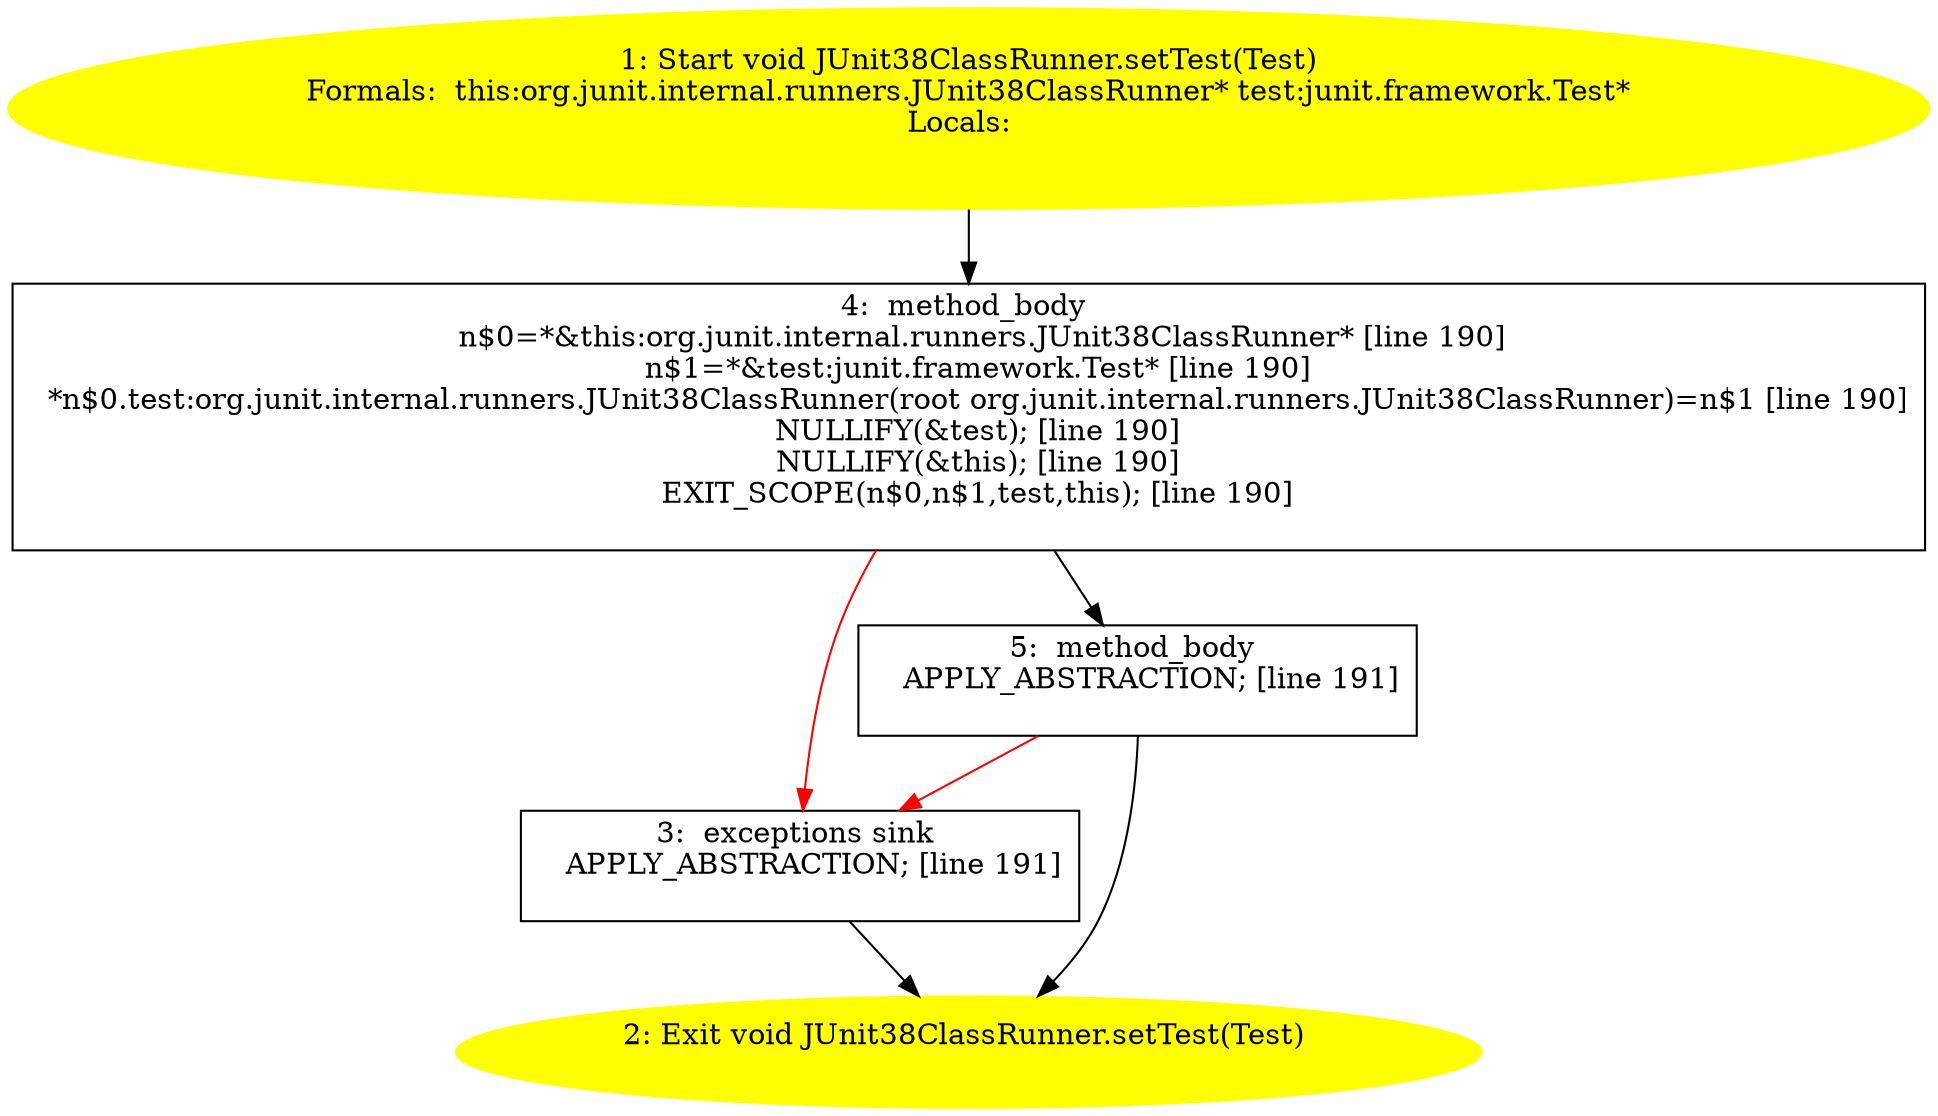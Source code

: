 /* @generated */
digraph cfg {
"org.junit.internal.runners.JUnit38ClassRunner.setTest(junit.framework.Test):void.1b6e6f94ab994021bad130b6d9508685_1" [label="1: Start void JUnit38ClassRunner.setTest(Test)\nFormals:  this:org.junit.internal.runners.JUnit38ClassRunner* test:junit.framework.Test*\nLocals:  \n  " color=yellow style=filled]
	

	 "org.junit.internal.runners.JUnit38ClassRunner.setTest(junit.framework.Test):void.1b6e6f94ab994021bad130b6d9508685_1" -> "org.junit.internal.runners.JUnit38ClassRunner.setTest(junit.framework.Test):void.1b6e6f94ab994021bad130b6d9508685_4" ;
"org.junit.internal.runners.JUnit38ClassRunner.setTest(junit.framework.Test):void.1b6e6f94ab994021bad130b6d9508685_2" [label="2: Exit void JUnit38ClassRunner.setTest(Test) \n  " color=yellow style=filled]
	

"org.junit.internal.runners.JUnit38ClassRunner.setTest(junit.framework.Test):void.1b6e6f94ab994021bad130b6d9508685_3" [label="3:  exceptions sink \n   APPLY_ABSTRACTION; [line 191]\n " shape="box"]
	

	 "org.junit.internal.runners.JUnit38ClassRunner.setTest(junit.framework.Test):void.1b6e6f94ab994021bad130b6d9508685_3" -> "org.junit.internal.runners.JUnit38ClassRunner.setTest(junit.framework.Test):void.1b6e6f94ab994021bad130b6d9508685_2" ;
"org.junit.internal.runners.JUnit38ClassRunner.setTest(junit.framework.Test):void.1b6e6f94ab994021bad130b6d9508685_4" [label="4:  method_body \n   n$0=*&this:org.junit.internal.runners.JUnit38ClassRunner* [line 190]\n  n$1=*&test:junit.framework.Test* [line 190]\n  *n$0.test:org.junit.internal.runners.JUnit38ClassRunner(root org.junit.internal.runners.JUnit38ClassRunner)=n$1 [line 190]\n  NULLIFY(&test); [line 190]\n  NULLIFY(&this); [line 190]\n  EXIT_SCOPE(n$0,n$1,test,this); [line 190]\n " shape="box"]
	

	 "org.junit.internal.runners.JUnit38ClassRunner.setTest(junit.framework.Test):void.1b6e6f94ab994021bad130b6d9508685_4" -> "org.junit.internal.runners.JUnit38ClassRunner.setTest(junit.framework.Test):void.1b6e6f94ab994021bad130b6d9508685_5" ;
	 "org.junit.internal.runners.JUnit38ClassRunner.setTest(junit.framework.Test):void.1b6e6f94ab994021bad130b6d9508685_4" -> "org.junit.internal.runners.JUnit38ClassRunner.setTest(junit.framework.Test):void.1b6e6f94ab994021bad130b6d9508685_3" [color="red" ];
"org.junit.internal.runners.JUnit38ClassRunner.setTest(junit.framework.Test):void.1b6e6f94ab994021bad130b6d9508685_5" [label="5:  method_body \n   APPLY_ABSTRACTION; [line 191]\n " shape="box"]
	

	 "org.junit.internal.runners.JUnit38ClassRunner.setTest(junit.framework.Test):void.1b6e6f94ab994021bad130b6d9508685_5" -> "org.junit.internal.runners.JUnit38ClassRunner.setTest(junit.framework.Test):void.1b6e6f94ab994021bad130b6d9508685_2" ;
	 "org.junit.internal.runners.JUnit38ClassRunner.setTest(junit.framework.Test):void.1b6e6f94ab994021bad130b6d9508685_5" -> "org.junit.internal.runners.JUnit38ClassRunner.setTest(junit.framework.Test):void.1b6e6f94ab994021bad130b6d9508685_3" [color="red" ];
}
